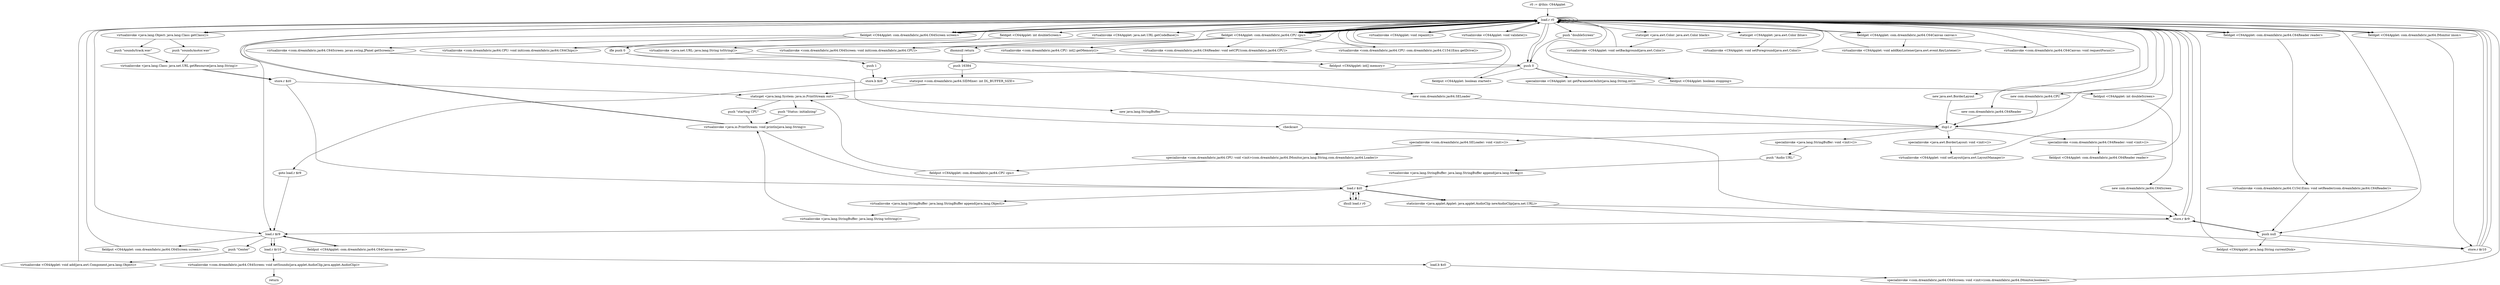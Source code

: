 digraph "" {
    "r0 := @this: C64Applet"
    "load.r r0"
    "r0 := @this: C64Applet"->"load.r r0";
    "push 0"
    "load.r r0"->"push 0";
    "fieldput <C64Applet: boolean started>"
    "push 0"->"fieldput <C64Applet: boolean started>";
    "fieldput <C64Applet: boolean started>"->"load.r r0";
    "load.r r0"->"push 0";
    "fieldput <C64Applet: boolean stopping>"
    "push 0"->"fieldput <C64Applet: boolean stopping>";
    "fieldput <C64Applet: boolean stopping>"->"load.r r0";
    "push null"
    "load.r r0"->"push null";
    "fieldput <C64Applet: java.lang.String currentDisk>"
    "push null"->"fieldput <C64Applet: java.lang.String currentDisk>";
    "fieldput <C64Applet: java.lang.String currentDisk>"->"load.r r0";
    "fieldget <C64Applet: com.dreamfabric.jac64.CPU cpu>"
    "load.r r0"->"fieldget <C64Applet: com.dreamfabric.jac64.CPU cpu>";
    "ifnonnull return"
    "fieldget <C64Applet: com.dreamfabric.jac64.CPU cpu>"->"ifnonnull return";
    "push 16384"
    "ifnonnull return"->"push 16384";
    "staticput <com.dreamfabric.jac64.SIDMixer: int DL_BUFFER_SIZE>"
    "push 16384"->"staticput <com.dreamfabric.jac64.SIDMixer: int DL_BUFFER_SIZE>";
    "staticget <java.lang.System: java.io.PrintStream out>"
    "staticput <com.dreamfabric.jac64.SIDMixer: int DL_BUFFER_SIZE>"->"staticget <java.lang.System: java.io.PrintStream out>";
    "push \"starting CPU\""
    "staticget <java.lang.System: java.io.PrintStream out>"->"push \"starting CPU\"";
    "virtualinvoke <java.io.PrintStream: void println(java.lang.String)>"
    "push \"starting CPU\""->"virtualinvoke <java.io.PrintStream: void println(java.lang.String)>";
    "virtualinvoke <java.io.PrintStream: void println(java.lang.String)>"->"load.r r0";
    "new com.dreamfabric.jac64.CPU"
    "load.r r0"->"new com.dreamfabric.jac64.CPU";
    "dup1.r"
    "new com.dreamfabric.jac64.CPU"->"dup1.r";
    "dup1.r"->"load.r r0";
    "fieldget <C64Applet: com.dreamfabric.jac64.IMonitor imon>"
    "load.r r0"->"fieldget <C64Applet: com.dreamfabric.jac64.IMonitor imon>";
    "fieldget <C64Applet: com.dreamfabric.jac64.IMonitor imon>"->"load.r r0";
    "virtualinvoke <C64Applet: java.net.URL getCodeBase()>"
    "load.r r0"->"virtualinvoke <C64Applet: java.net.URL getCodeBase()>";
    "virtualinvoke <java.net.URL: java.lang.String toString()>"
    "virtualinvoke <C64Applet: java.net.URL getCodeBase()>"->"virtualinvoke <java.net.URL: java.lang.String toString()>";
    "new com.dreamfabric.jac64.SELoader"
    "virtualinvoke <java.net.URL: java.lang.String toString()>"->"new com.dreamfabric.jac64.SELoader";
    "new com.dreamfabric.jac64.SELoader"->"dup1.r";
    "specialinvoke <com.dreamfabric.jac64.SELoader: void <init>()>"
    "dup1.r"->"specialinvoke <com.dreamfabric.jac64.SELoader: void <init>()>";
    "specialinvoke <com.dreamfabric.jac64.CPU: void <init>(com.dreamfabric.jac64.IMonitor,java.lang.String,com.dreamfabric.jac64.Loader)>"
    "specialinvoke <com.dreamfabric.jac64.SELoader: void <init>()>"->"specialinvoke <com.dreamfabric.jac64.CPU: void <init>(com.dreamfabric.jac64.IMonitor,java.lang.String,com.dreamfabric.jac64.Loader)>";
    "fieldput <C64Applet: com.dreamfabric.jac64.CPU cpu>"
    "specialinvoke <com.dreamfabric.jac64.CPU: void <init>(com.dreamfabric.jac64.IMonitor,java.lang.String,com.dreamfabric.jac64.Loader)>"->"fieldput <C64Applet: com.dreamfabric.jac64.CPU cpu>";
    "fieldput <C64Applet: com.dreamfabric.jac64.CPU cpu>"->"staticget <java.lang.System: java.io.PrintStream out>";
    "push \"Status: initializing\""
    "staticget <java.lang.System: java.io.PrintStream out>"->"push \"Status: initializing\"";
    "push \"Status: initializing\""->"virtualinvoke <java.io.PrintStream: void println(java.lang.String)>";
    "virtualinvoke <java.io.PrintStream: void println(java.lang.String)>"->"load.r r0";
    "load.r r0"->"load.r r0";
    "push \"doubleScreen\""
    "load.r r0"->"push \"doubleScreen\"";
    "push \"doubleScreen\""->"push 0";
    "specialinvoke <C64Applet: int getParameterAsInt(java.lang.String,int)>"
    "push 0"->"specialinvoke <C64Applet: int getParameterAsInt(java.lang.String,int)>";
    "fieldput <C64Applet: int doubleScreen>"
    "specialinvoke <C64Applet: int getParameterAsInt(java.lang.String,int)>"->"fieldput <C64Applet: int doubleScreen>";
    "new com.dreamfabric.jac64.C64Screen"
    "fieldput <C64Applet: int doubleScreen>"->"new com.dreamfabric.jac64.C64Screen";
    "store.r $r9"
    "new com.dreamfabric.jac64.C64Screen"->"store.r $r9";
    "store.r $r9"->"load.r r0";
    "load.r r0"->"fieldget <C64Applet: com.dreamfabric.jac64.IMonitor imon>";
    "store.r $r10"
    "fieldget <C64Applet: com.dreamfabric.jac64.IMonitor imon>"->"store.r $r10";
    "store.r $r10"->"load.r r0";
    "fieldget <C64Applet: int doubleScreen>"
    "load.r r0"->"fieldget <C64Applet: int doubleScreen>";
    "ifle push 0"
    "fieldget <C64Applet: int doubleScreen>"->"ifle push 0";
    "push 1"
    "ifle push 0"->"push 1";
    "store.b $z0"
    "push 1"->"store.b $z0";
    "goto load.r $r9"
    "store.b $z0"->"goto load.r $r9";
    "load.r $r9"
    "goto load.r $r9"->"load.r $r9";
    "load.r $r10"
    "load.r $r9"->"load.r $r10";
    "load.b $z0"
    "load.r $r10"->"load.b $z0";
    "specialinvoke <com.dreamfabric.jac64.C64Screen: void <init>(com.dreamfabric.jac64.IMonitor,boolean)>"
    "load.b $z0"->"specialinvoke <com.dreamfabric.jac64.C64Screen: void <init>(com.dreamfabric.jac64.IMonitor,boolean)>";
    "specialinvoke <com.dreamfabric.jac64.C64Screen: void <init>(com.dreamfabric.jac64.IMonitor,boolean)>"->"load.r r0";
    "load.r r0"->"load.r $r9";
    "fieldput <C64Applet: com.dreamfabric.jac64.C64Screen screen>"
    "load.r $r9"->"fieldput <C64Applet: com.dreamfabric.jac64.C64Screen screen>";
    "fieldput <C64Applet: com.dreamfabric.jac64.C64Screen screen>"->"load.r r0";
    "load.r r0"->"fieldget <C64Applet: com.dreamfabric.jac64.CPU cpu>";
    "fieldget <C64Applet: com.dreamfabric.jac64.CPU cpu>"->"load.r r0";
    "fieldget <C64Applet: com.dreamfabric.jac64.C64Screen screen>"
    "load.r r0"->"fieldget <C64Applet: com.dreamfabric.jac64.C64Screen screen>";
    "virtualinvoke <com.dreamfabric.jac64.CPU: void init(com.dreamfabric.jac64.C64Chips)>"
    "fieldget <C64Applet: com.dreamfabric.jac64.C64Screen screen>"->"virtualinvoke <com.dreamfabric.jac64.CPU: void init(com.dreamfabric.jac64.C64Chips)>";
    "virtualinvoke <com.dreamfabric.jac64.CPU: void init(com.dreamfabric.jac64.C64Chips)>"->"load.r r0";
    "load.r r0"->"fieldget <C64Applet: com.dreamfabric.jac64.C64Screen screen>";
    "fieldget <C64Applet: com.dreamfabric.jac64.C64Screen screen>"->"load.r r0";
    "load.r r0"->"fieldget <C64Applet: com.dreamfabric.jac64.CPU cpu>";
    "virtualinvoke <com.dreamfabric.jac64.C64Screen: void init(com.dreamfabric.jac64.CPU)>"
    "fieldget <C64Applet: com.dreamfabric.jac64.CPU cpu>"->"virtualinvoke <com.dreamfabric.jac64.C64Screen: void init(com.dreamfabric.jac64.CPU)>";
    "virtualinvoke <com.dreamfabric.jac64.C64Screen: void init(com.dreamfabric.jac64.CPU)>"->"load.r r0";
    "load.r r0"->"load.r r0";
    "load.r r0"->"fieldget <C64Applet: com.dreamfabric.jac64.CPU cpu>";
    "virtualinvoke <com.dreamfabric.jac64.CPU: int[] getMemory()>"
    "fieldget <C64Applet: com.dreamfabric.jac64.CPU cpu>"->"virtualinvoke <com.dreamfabric.jac64.CPU: int[] getMemory()>";
    "fieldput <C64Applet: int[] memory>"
    "virtualinvoke <com.dreamfabric.jac64.CPU: int[] getMemory()>"->"fieldput <C64Applet: int[] memory>";
    "fieldput <C64Applet: int[] memory>"->"load.r r0";
    "new java.awt.BorderLayout"
    "load.r r0"->"new java.awt.BorderLayout";
    "new java.awt.BorderLayout"->"dup1.r";
    "specialinvoke <java.awt.BorderLayout: void <init>()>"
    "dup1.r"->"specialinvoke <java.awt.BorderLayout: void <init>()>";
    "virtualinvoke <C64Applet: void setLayout(java.awt.LayoutManager)>"
    "specialinvoke <java.awt.BorderLayout: void <init>()>"->"virtualinvoke <C64Applet: void setLayout(java.awt.LayoutManager)>";
    "virtualinvoke <C64Applet: void setLayout(java.awt.LayoutManager)>"->"load.r r0";
    "staticget <java.awt.Color: java.awt.Color black>"
    "load.r r0"->"staticget <java.awt.Color: java.awt.Color black>";
    "virtualinvoke <C64Applet: void setBackground(java.awt.Color)>"
    "staticget <java.awt.Color: java.awt.Color black>"->"virtualinvoke <C64Applet: void setBackground(java.awt.Color)>";
    "virtualinvoke <C64Applet: void setBackground(java.awt.Color)>"->"load.r r0";
    "staticget <C64Applet: java.awt.Color lblue>"
    "load.r r0"->"staticget <C64Applet: java.awt.Color lblue>";
    "virtualinvoke <C64Applet: void setForeground(java.awt.Color)>"
    "staticget <C64Applet: java.awt.Color lblue>"->"virtualinvoke <C64Applet: void setForeground(java.awt.Color)>";
    "virtualinvoke <C64Applet: void setForeground(java.awt.Color)>"->"load.r r0";
    "new com.dreamfabric.jac64.C64Reader"
    "load.r r0"->"new com.dreamfabric.jac64.C64Reader";
    "new com.dreamfabric.jac64.C64Reader"->"dup1.r";
    "specialinvoke <com.dreamfabric.jac64.C64Reader: void <init>()>"
    "dup1.r"->"specialinvoke <com.dreamfabric.jac64.C64Reader: void <init>()>";
    "fieldput <C64Applet: com.dreamfabric.jac64.C64Reader reader>"
    "specialinvoke <com.dreamfabric.jac64.C64Reader: void <init>()>"->"fieldput <C64Applet: com.dreamfabric.jac64.C64Reader reader>";
    "fieldput <C64Applet: com.dreamfabric.jac64.C64Reader reader>"->"load.r r0";
    "fieldget <C64Applet: com.dreamfabric.jac64.C64Reader reader>"
    "load.r r0"->"fieldget <C64Applet: com.dreamfabric.jac64.C64Reader reader>";
    "fieldget <C64Applet: com.dreamfabric.jac64.C64Reader reader>"->"load.r r0";
    "load.r r0"->"fieldget <C64Applet: com.dreamfabric.jac64.CPU cpu>";
    "virtualinvoke <com.dreamfabric.jac64.C64Reader: void setCPU(com.dreamfabric.jac64.CPU)>"
    "fieldget <C64Applet: com.dreamfabric.jac64.CPU cpu>"->"virtualinvoke <com.dreamfabric.jac64.C64Reader: void setCPU(com.dreamfabric.jac64.CPU)>";
    "virtualinvoke <com.dreamfabric.jac64.C64Reader: void setCPU(com.dreamfabric.jac64.CPU)>"->"load.r r0";
    "load.r r0"->"load.r r0";
    "load.r r0"->"load.r r0";
    "load.r r0"->"fieldget <C64Applet: com.dreamfabric.jac64.C64Screen screen>";
    "virtualinvoke <com.dreamfabric.jac64.C64Screen: javax.swing.JPanel getScreen()>"
    "fieldget <C64Applet: com.dreamfabric.jac64.C64Screen screen>"->"virtualinvoke <com.dreamfabric.jac64.C64Screen: javax.swing.JPanel getScreen()>";
    "checkcast"
    "virtualinvoke <com.dreamfabric.jac64.C64Screen: javax.swing.JPanel getScreen()>"->"checkcast";
    "checkcast"->"store.r $r9";
    "store.r $r9"->"load.r $r9";
    "fieldput <C64Applet: com.dreamfabric.jac64.C64Canvas canvas>"
    "load.r $r9"->"fieldput <C64Applet: com.dreamfabric.jac64.C64Canvas canvas>";
    "fieldput <C64Applet: com.dreamfabric.jac64.C64Canvas canvas>"->"load.r $r9";
    "push \"Center\""
    "load.r $r9"->"push \"Center\"";
    "virtualinvoke <C64Applet: void add(java.awt.Component,java.lang.Object)>"
    "push \"Center\""->"virtualinvoke <C64Applet: void add(java.awt.Component,java.lang.Object)>";
    "virtualinvoke <C64Applet: void add(java.awt.Component,java.lang.Object)>"->"load.r r0";
    "virtualinvoke <C64Applet: void repaint()>"
    "load.r r0"->"virtualinvoke <C64Applet: void repaint()>";
    "virtualinvoke <C64Applet: void repaint()>"->"load.r r0";
    "virtualinvoke <C64Applet: void validate()>"
    "load.r r0"->"virtualinvoke <C64Applet: void validate()>";
    "virtualinvoke <C64Applet: void validate()>"->"load.r r0";
    "load.r r0"->"load.r r0";
    "fieldget <C64Applet: com.dreamfabric.jac64.C64Canvas canvas>"
    "load.r r0"->"fieldget <C64Applet: com.dreamfabric.jac64.C64Canvas canvas>";
    "virtualinvoke <C64Applet: void addKeyListener(java.awt.event.KeyListener)>"
    "fieldget <C64Applet: com.dreamfabric.jac64.C64Canvas canvas>"->"virtualinvoke <C64Applet: void addKeyListener(java.awt.event.KeyListener)>";
    "virtualinvoke <C64Applet: void addKeyListener(java.awt.event.KeyListener)>"->"load.r r0";
    "load.r r0"->"fieldget <C64Applet: com.dreamfabric.jac64.C64Canvas canvas>";
    "virtualinvoke <com.dreamfabric.jac64.C64Canvas: void requestFocus()>"
    "fieldget <C64Applet: com.dreamfabric.jac64.C64Canvas canvas>"->"virtualinvoke <com.dreamfabric.jac64.C64Canvas: void requestFocus()>";
    "virtualinvoke <com.dreamfabric.jac64.C64Canvas: void requestFocus()>"->"load.r r0";
    "load.r r0"->"fieldget <C64Applet: com.dreamfabric.jac64.CPU cpu>";
    "virtualinvoke <com.dreamfabric.jac64.CPU: com.dreamfabric.jac64.C1541Emu getDrive()>"
    "fieldget <C64Applet: com.dreamfabric.jac64.CPU cpu>"->"virtualinvoke <com.dreamfabric.jac64.CPU: com.dreamfabric.jac64.C1541Emu getDrive()>";
    "virtualinvoke <com.dreamfabric.jac64.CPU: com.dreamfabric.jac64.C1541Emu getDrive()>"->"load.r r0";
    "load.r r0"->"fieldget <C64Applet: com.dreamfabric.jac64.C64Reader reader>";
    "virtualinvoke <com.dreamfabric.jac64.C1541Emu: void setReader(com.dreamfabric.jac64.C64Reader)>"
    "fieldget <C64Applet: com.dreamfabric.jac64.C64Reader reader>"->"virtualinvoke <com.dreamfabric.jac64.C1541Emu: void setReader(com.dreamfabric.jac64.C64Reader)>";
    "virtualinvoke <com.dreamfabric.jac64.C1541Emu: void setReader(com.dreamfabric.jac64.C64Reader)>"->"push null";
    "push null"->"store.r $r9";
    "store.r $r9"->"push null";
    "push null"->"store.r $r10";
    "store.r $r10"->"load.r r0";
    "virtualinvoke <java.lang.Object: java.lang.Class getClass()>"
    "load.r r0"->"virtualinvoke <java.lang.Object: java.lang.Class getClass()>";
    "push \"sounds/track.wav\""
    "virtualinvoke <java.lang.Object: java.lang.Class getClass()>"->"push \"sounds/track.wav\"";
    "virtualinvoke <java.lang.Class: java.net.URL getResource(java.lang.String)>"
    "push \"sounds/track.wav\""->"virtualinvoke <java.lang.Class: java.net.URL getResource(java.lang.String)>";
    "store.r $z0"
    "virtualinvoke <java.lang.Class: java.net.URL getResource(java.lang.String)>"->"store.r $z0";
    "store.r $z0"->"staticget <java.lang.System: java.io.PrintStream out>";
    "new java.lang.StringBuffer"
    "staticget <java.lang.System: java.io.PrintStream out>"->"new java.lang.StringBuffer";
    "new java.lang.StringBuffer"->"dup1.r";
    "specialinvoke <java.lang.StringBuffer: void <init>()>"
    "dup1.r"->"specialinvoke <java.lang.StringBuffer: void <init>()>";
    "push \"Audio URL:\""
    "specialinvoke <java.lang.StringBuffer: void <init>()>"->"push \"Audio URL:\"";
    "virtualinvoke <java.lang.StringBuffer: java.lang.StringBuffer append(java.lang.String)>"
    "push \"Audio URL:\""->"virtualinvoke <java.lang.StringBuffer: java.lang.StringBuffer append(java.lang.String)>";
    "load.r $z0"
    "virtualinvoke <java.lang.StringBuffer: java.lang.StringBuffer append(java.lang.String)>"->"load.r $z0";
    "virtualinvoke <java.lang.StringBuffer: java.lang.StringBuffer append(java.lang.Object)>"
    "load.r $z0"->"virtualinvoke <java.lang.StringBuffer: java.lang.StringBuffer append(java.lang.Object)>";
    "virtualinvoke <java.lang.StringBuffer: java.lang.String toString()>"
    "virtualinvoke <java.lang.StringBuffer: java.lang.StringBuffer append(java.lang.Object)>"->"virtualinvoke <java.lang.StringBuffer: java.lang.String toString()>";
    "virtualinvoke <java.lang.StringBuffer: java.lang.String toString()>"->"virtualinvoke <java.io.PrintStream: void println(java.lang.String)>";
    "virtualinvoke <java.io.PrintStream: void println(java.lang.String)>"->"load.r $z0";
    "ifnull load.r r0"
    "load.r $z0"->"ifnull load.r r0";
    "ifnull load.r r0"->"load.r $z0";
    "staticinvoke <java.applet.Applet: java.applet.AudioClip newAudioClip(java.net.URL)>"
    "load.r $z0"->"staticinvoke <java.applet.Applet: java.applet.AudioClip newAudioClip(java.net.URL)>";
    "staticinvoke <java.applet.Applet: java.applet.AudioClip newAudioClip(java.net.URL)>"->"store.r $r9";
    "store.r $r9"->"load.r r0";
    "load.r r0"->"virtualinvoke <java.lang.Object: java.lang.Class getClass()>";
    "push \"sounds/motor.wav\""
    "virtualinvoke <java.lang.Object: java.lang.Class getClass()>"->"push \"sounds/motor.wav\"";
    "push \"sounds/motor.wav\""->"virtualinvoke <java.lang.Class: java.net.URL getResource(java.lang.String)>";
    "virtualinvoke <java.lang.Class: java.net.URL getResource(java.lang.String)>"->"store.r $z0";
    "store.r $z0"->"load.r $z0";
    "load.r $z0"->"ifnull load.r r0";
    "ifnull load.r r0"->"load.r $z0";
    "load.r $z0"->"staticinvoke <java.applet.Applet: java.applet.AudioClip newAudioClip(java.net.URL)>";
    "staticinvoke <java.applet.Applet: java.applet.AudioClip newAudioClip(java.net.URL)>"->"store.r $r10";
    "store.r $r10"->"load.r r0";
    "load.r r0"->"fieldget <C64Applet: com.dreamfabric.jac64.C64Screen screen>";
    "fieldget <C64Applet: com.dreamfabric.jac64.C64Screen screen>"->"load.r $r9";
    "load.r $r9"->"load.r $r10";
    "virtualinvoke <com.dreamfabric.jac64.C64Screen: void setSounds(java.applet.AudioClip,java.applet.AudioClip)>"
    "load.r $r10"->"virtualinvoke <com.dreamfabric.jac64.C64Screen: void setSounds(java.applet.AudioClip,java.applet.AudioClip)>";
    "return"
    "virtualinvoke <com.dreamfabric.jac64.C64Screen: void setSounds(java.applet.AudioClip,java.applet.AudioClip)>"->"return";
    "ifle push 0"->"push 0";
    "push 0"->"store.b $z0";
}
